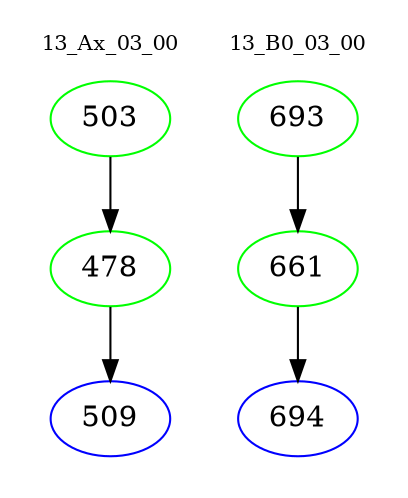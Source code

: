 digraph{
subgraph cluster_0 {
color = white
label = "13_Ax_03_00";
fontsize=10;
T0_503 [label="503", color="green"]
T0_503 -> T0_478 [color="black"]
T0_478 [label="478", color="green"]
T0_478 -> T0_509 [color="black"]
T0_509 [label="509", color="blue"]
}
subgraph cluster_1 {
color = white
label = "13_B0_03_00";
fontsize=10;
T1_693 [label="693", color="green"]
T1_693 -> T1_661 [color="black"]
T1_661 [label="661", color="green"]
T1_661 -> T1_694 [color="black"]
T1_694 [label="694", color="blue"]
}
}
